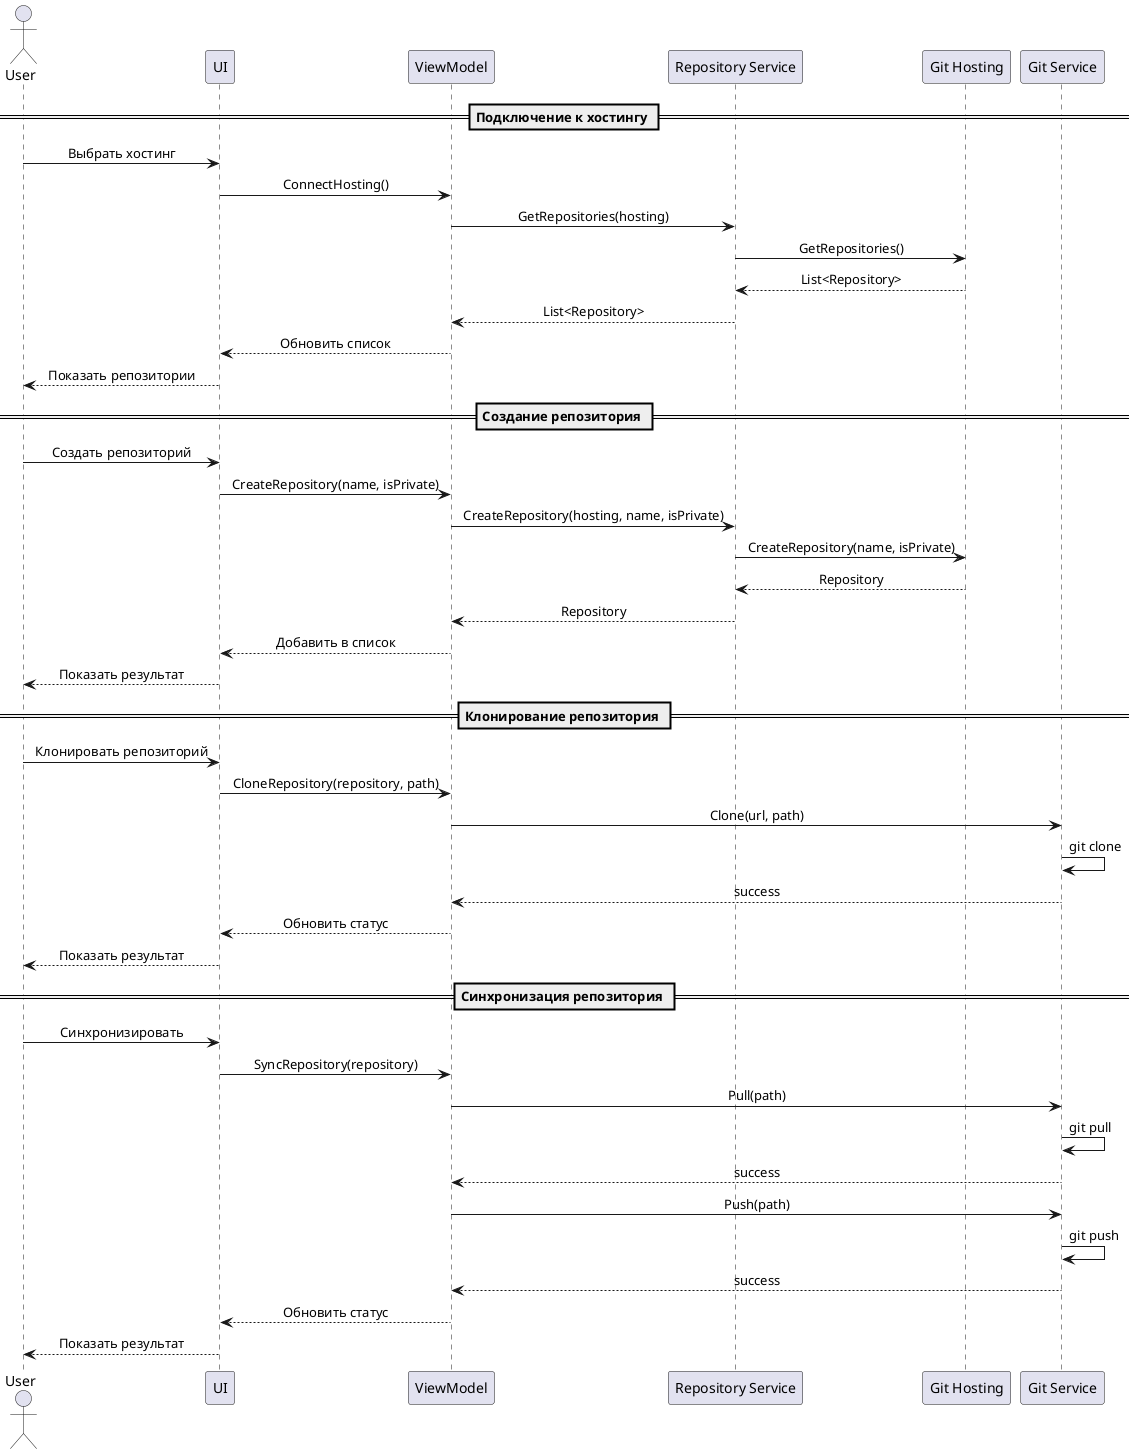 @startuml
skinparam sequenceMessageAlign center
skinparam responseMessageBelowArrow true

actor User
participant "UI" as UI
participant "ViewModel" as VM
participant "Repository Service" as RepoService
participant "Git Hosting" as GitHosting
participant "Git Service" as GitService

== Подключение к хостингу ==

User -> UI: Выбрать хостинг
UI -> VM: ConnectHosting()
VM -> RepoService: GetRepositories(hosting)
RepoService -> GitHosting: GetRepositories()
GitHosting --> RepoService: List<Repository>
RepoService --> VM: List<Repository>
VM --> UI: Обновить список
UI --> User: Показать репозитории

== Создание репозитория ==

User -> UI: Создать репозиторий
UI -> VM: CreateRepository(name, isPrivate)
VM -> RepoService: CreateRepository(hosting, name, isPrivate)
RepoService -> GitHosting: CreateRepository(name, isPrivate)
GitHosting --> RepoService: Repository
RepoService --> VM: Repository
VM --> UI: Добавить в список
UI --> User: Показать результат

== Клонирование репозитория ==

User -> UI: Клонировать репозиторий
UI -> VM: CloneRepository(repository, path)
VM -> GitService: Clone(url, path)
GitService -> GitService: git clone
GitService --> VM: success
VM --> UI: Обновить статус
UI --> User: Показать результат

== Синхронизация репозитория ==

User -> UI: Синхронизировать
UI -> VM: SyncRepository(repository)
VM -> GitService: Pull(path)
GitService -> GitService: git pull
GitService --> VM: success
VM -> GitService: Push(path)
GitService -> GitService: git push
GitService --> VM: success
VM --> UI: Обновить статус
UI --> User: Показать результат

@enduml 